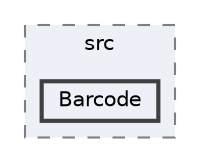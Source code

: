 digraph "plugins/learndash-certificate-builder/vendor/mpdf/mpdf/src/Barcode"
{
 // LATEX_PDF_SIZE
  bgcolor="transparent";
  edge [fontname=Helvetica,fontsize=10,labelfontname=Helvetica,labelfontsize=10];
  node [fontname=Helvetica,fontsize=10,shape=box,height=0.2,width=0.4];
  compound=true
  subgraph clusterdir_a65463aea2a6be4c4718790a2e16e955 {
    graph [ bgcolor="#edf0f7", pencolor="grey50", label="src", fontname=Helvetica,fontsize=10 style="filled,dashed", URL="dir_a65463aea2a6be4c4718790a2e16e955.html",tooltip=""]
  dir_116b3da4f35d18f8df051cb21fb2c2b8 [label="Barcode", fillcolor="#edf0f7", color="grey25", style="filled,bold", URL="dir_116b3da4f35d18f8df051cb21fb2c2b8.html",tooltip=""];
  }
}
